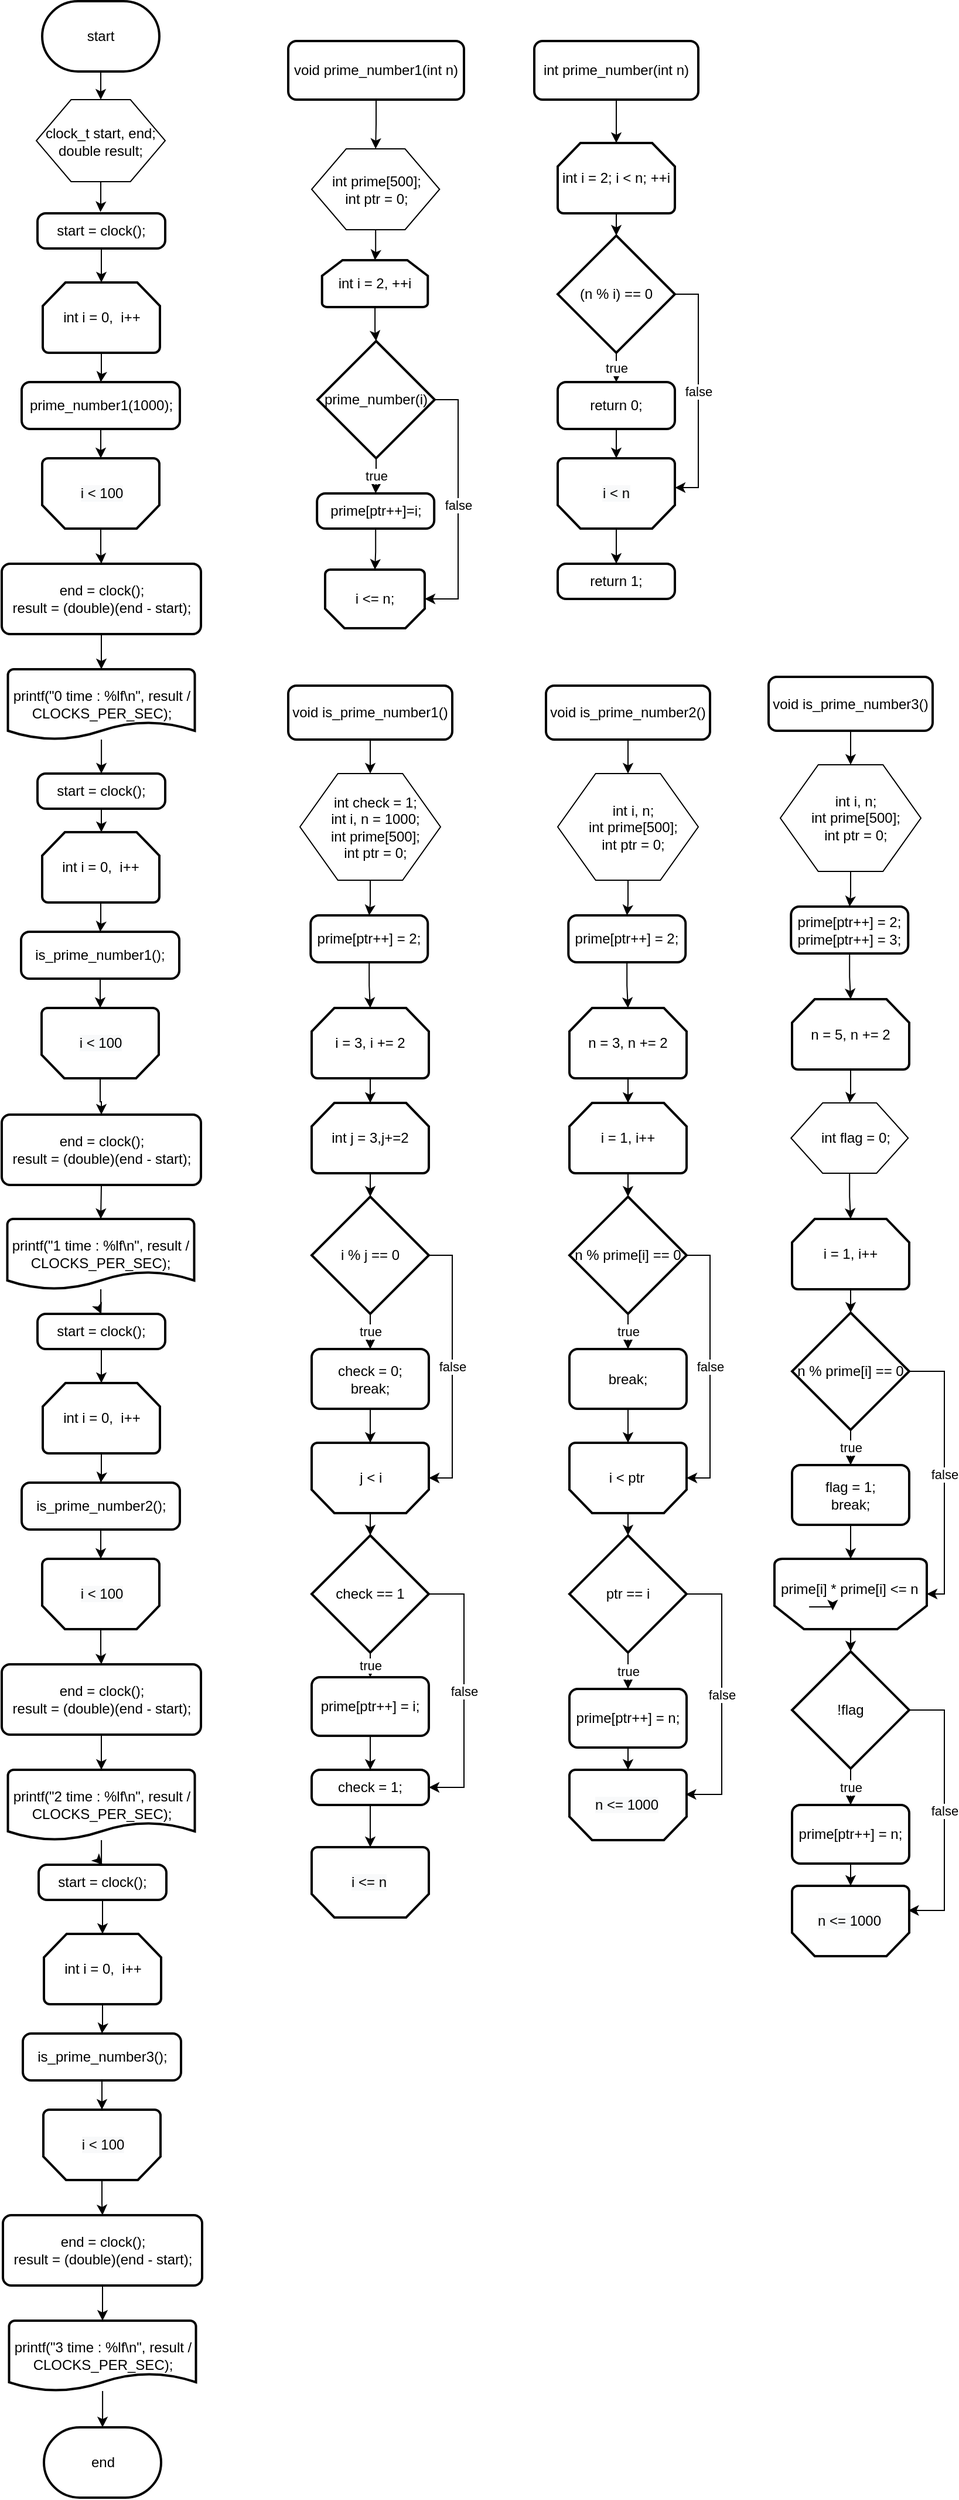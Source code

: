 <mxfile version="18.1.2" type="github">
  <diagram id="rQmpU_IdHo0zu_zOlAoI" name="Page-1">
    <mxGraphModel dx="924" dy="620" grid="1" gridSize="10" guides="1" tooltips="1" connect="1" arrows="1" fold="1" page="1" pageScale="1" pageWidth="827" pageHeight="1169" math="0" shadow="0">
      <root>
        <mxCell id="0" />
        <mxCell id="1" parent="0" />
        <mxCell id="3F-fGwANwvN5eIpHHkek-5" style="edgeStyle=orthogonalEdgeStyle;rounded=0;orthogonalLoop=1;jettySize=auto;html=1;entryX=0.5;entryY=0;entryDx=0;entryDy=0;" edge="1" parent="1" source="3F-fGwANwvN5eIpHHkek-1" target="3F-fGwANwvN5eIpHHkek-2">
          <mxGeometry relative="1" as="geometry" />
        </mxCell>
        <mxCell id="3F-fGwANwvN5eIpHHkek-1" value="start" style="strokeWidth=2;html=1;shape=mxgraph.flowchart.terminator;whiteSpace=wrap;" vertex="1" parent="1">
          <mxGeometry x="40" y="40" width="100" height="60" as="geometry" />
        </mxCell>
        <mxCell id="3F-fGwANwvN5eIpHHkek-7" style="edgeStyle=orthogonalEdgeStyle;rounded=0;orthogonalLoop=1;jettySize=auto;html=1;entryX=0.493;entryY=-0.037;entryDx=0;entryDy=0;entryPerimeter=0;" edge="1" parent="1" source="3F-fGwANwvN5eIpHHkek-2" target="3F-fGwANwvN5eIpHHkek-10">
          <mxGeometry relative="1" as="geometry" />
        </mxCell>
        <mxCell id="3F-fGwANwvN5eIpHHkek-2" value="" style="verticalLabelPosition=bottom;verticalAlign=top;html=1;shape=hexagon;perimeter=hexagonPerimeter2;arcSize=6;size=0.27;" vertex="1" parent="1">
          <mxGeometry x="35" y="124" width="110" height="70" as="geometry" />
        </mxCell>
        <mxCell id="3F-fGwANwvN5eIpHHkek-3" value="clock_t start, end;&#xa;	double result;" style="text;html=1;strokeColor=none;fillColor=none;align=center;verticalAlign=middle;whiteSpace=wrap;rounded=0;" vertex="1" parent="1">
          <mxGeometry x="40" y="145" width="100" height="30" as="geometry" />
        </mxCell>
        <mxCell id="3F-fGwANwvN5eIpHHkek-8" style="edgeStyle=orthogonalEdgeStyle;rounded=0;orthogonalLoop=1;jettySize=auto;html=1;entryX=0.5;entryY=0;entryDx=0;entryDy=0;" edge="1" parent="1" source="3F-fGwANwvN5eIpHHkek-6" target="3F-fGwANwvN5eIpHHkek-9">
          <mxGeometry relative="1" as="geometry">
            <mxPoint x="90" y="310" as="targetPoint" />
          </mxGeometry>
        </mxCell>
        <mxCell id="3F-fGwANwvN5eIpHHkek-6" value="int i = 0,&amp;nbsp; i++" style="strokeWidth=2;html=1;shape=mxgraph.flowchart.loop_limit;whiteSpace=wrap;" vertex="1" parent="1">
          <mxGeometry x="40.5" y="280" width="100" height="60" as="geometry" />
        </mxCell>
        <mxCell id="3F-fGwANwvN5eIpHHkek-13" style="edgeStyle=orthogonalEdgeStyle;rounded=0;orthogonalLoop=1;jettySize=auto;html=1;entryX=0.5;entryY=1;entryDx=0;entryDy=0;entryPerimeter=0;" edge="1" parent="1" source="3F-fGwANwvN5eIpHHkek-9" target="3F-fGwANwvN5eIpHHkek-12">
          <mxGeometry relative="1" as="geometry" />
        </mxCell>
        <mxCell id="3F-fGwANwvN5eIpHHkek-9" value="prime_number1(1000);" style="rounded=1;whiteSpace=wrap;html=1;absoluteArcSize=1;arcSize=14;strokeWidth=2;" vertex="1" parent="1">
          <mxGeometry x="22.5" y="365" width="135" height="40" as="geometry" />
        </mxCell>
        <mxCell id="3F-fGwANwvN5eIpHHkek-11" style="edgeStyle=orthogonalEdgeStyle;rounded=0;orthogonalLoop=1;jettySize=auto;html=1;entryX=0.5;entryY=0;entryDx=0;entryDy=0;entryPerimeter=0;" edge="1" parent="1" source="3F-fGwANwvN5eIpHHkek-10" target="3F-fGwANwvN5eIpHHkek-6">
          <mxGeometry relative="1" as="geometry" />
        </mxCell>
        <mxCell id="3F-fGwANwvN5eIpHHkek-10" value="start = clock();" style="rounded=1;whiteSpace=wrap;html=1;absoluteArcSize=1;arcSize=14;strokeWidth=2;" vertex="1" parent="1">
          <mxGeometry x="36" y="221" width="109" height="30" as="geometry" />
        </mxCell>
        <mxCell id="3F-fGwANwvN5eIpHHkek-16" style="edgeStyle=orthogonalEdgeStyle;rounded=0;orthogonalLoop=1;jettySize=auto;html=1;entryX=0.5;entryY=0;entryDx=0;entryDy=0;" edge="1" parent="1" source="3F-fGwANwvN5eIpHHkek-12" target="3F-fGwANwvN5eIpHHkek-15">
          <mxGeometry relative="1" as="geometry" />
        </mxCell>
        <mxCell id="3F-fGwANwvN5eIpHHkek-12" value="" style="strokeWidth=2;html=1;shape=mxgraph.flowchart.loop_limit;whiteSpace=wrap;rotation=-180;" vertex="1" parent="1">
          <mxGeometry x="40" y="430" width="100" height="60" as="geometry" />
        </mxCell>
        <mxCell id="3F-fGwANwvN5eIpHHkek-14" value="&lt;span style=&quot;color: rgb(0, 0, 0); font-family: Helvetica; font-size: 12px; font-style: normal; font-variant-ligatures: normal; font-variant-caps: normal; font-weight: 400; letter-spacing: normal; orphans: 2; text-align: center; text-indent: 0px; text-transform: none; widows: 2; word-spacing: 0px; -webkit-text-stroke-width: 0px; background-color: rgb(248, 249, 250); text-decoration-thickness: initial; text-decoration-style: initial; text-decoration-color: initial; float: none; display: inline !important;&quot;&gt;i &amp;lt; 100&lt;/span&gt;" style="text;html=1;strokeColor=none;fillColor=none;align=center;verticalAlign=middle;whiteSpace=wrap;rounded=0;" vertex="1" parent="1">
          <mxGeometry x="60.5" y="445" width="60" height="30" as="geometry" />
        </mxCell>
        <mxCell id="3F-fGwANwvN5eIpHHkek-18" style="edgeStyle=orthogonalEdgeStyle;rounded=0;orthogonalLoop=1;jettySize=auto;html=1;entryX=0.5;entryY=0;entryDx=0;entryDy=0;entryPerimeter=0;" edge="1" parent="1" source="3F-fGwANwvN5eIpHHkek-15" target="3F-fGwANwvN5eIpHHkek-17">
          <mxGeometry relative="1" as="geometry" />
        </mxCell>
        <mxCell id="3F-fGwANwvN5eIpHHkek-15" value="end = clock();&#xa;	result = (double)(end - start);" style="rounded=1;whiteSpace=wrap;html=1;absoluteArcSize=1;arcSize=14;strokeWidth=2;" vertex="1" parent="1">
          <mxGeometry x="5.5" y="520" width="170" height="60" as="geometry" />
        </mxCell>
        <mxCell id="3F-fGwANwvN5eIpHHkek-40" style="edgeStyle=orthogonalEdgeStyle;rounded=0;orthogonalLoop=1;jettySize=auto;html=1;" edge="1" parent="1" source="3F-fGwANwvN5eIpHHkek-17" target="3F-fGwANwvN5eIpHHkek-33">
          <mxGeometry relative="1" as="geometry" />
        </mxCell>
        <mxCell id="3F-fGwANwvN5eIpHHkek-17" value="printf(&quot;0 time : %lf\n&quot;, result / CLOCKS_PER_SEC);" style="strokeWidth=2;html=1;shape=mxgraph.flowchart.document2;whiteSpace=wrap;size=0.25;" vertex="1" parent="1">
          <mxGeometry x="10.75" y="610" width="159.5" height="60" as="geometry" />
        </mxCell>
        <mxCell id="3F-fGwANwvN5eIpHHkek-28" style="edgeStyle=orthogonalEdgeStyle;rounded=0;orthogonalLoop=1;jettySize=auto;html=1;entryX=0.5;entryY=0;entryDx=0;entryDy=0;" edge="1" parent="1" source="3F-fGwANwvN5eIpHHkek-29" target="3F-fGwANwvN5eIpHHkek-31">
          <mxGeometry relative="1" as="geometry">
            <mxPoint x="89.5" y="779" as="targetPoint" />
          </mxGeometry>
        </mxCell>
        <mxCell id="3F-fGwANwvN5eIpHHkek-29" value="int i = 0,&amp;nbsp; i++" style="strokeWidth=2;html=1;shape=mxgraph.flowchart.loop_limit;whiteSpace=wrap;" vertex="1" parent="1">
          <mxGeometry x="40" y="749" width="100" height="60" as="geometry" />
        </mxCell>
        <mxCell id="3F-fGwANwvN5eIpHHkek-30" style="edgeStyle=orthogonalEdgeStyle;rounded=0;orthogonalLoop=1;jettySize=auto;html=1;entryX=0.5;entryY=1;entryDx=0;entryDy=0;entryPerimeter=0;" edge="1" parent="1" source="3F-fGwANwvN5eIpHHkek-31" target="3F-fGwANwvN5eIpHHkek-35">
          <mxGeometry relative="1" as="geometry" />
        </mxCell>
        <mxCell id="3F-fGwANwvN5eIpHHkek-31" value="is_prime_number1();" style="rounded=1;whiteSpace=wrap;html=1;absoluteArcSize=1;arcSize=14;strokeWidth=2;" vertex="1" parent="1">
          <mxGeometry x="22" y="834" width="135" height="40" as="geometry" />
        </mxCell>
        <mxCell id="3F-fGwANwvN5eIpHHkek-32" style="edgeStyle=orthogonalEdgeStyle;rounded=0;orthogonalLoop=1;jettySize=auto;html=1;entryX=0.5;entryY=0;entryDx=0;entryDy=0;entryPerimeter=0;" edge="1" parent="1" source="3F-fGwANwvN5eIpHHkek-33" target="3F-fGwANwvN5eIpHHkek-29">
          <mxGeometry relative="1" as="geometry" />
        </mxCell>
        <mxCell id="3F-fGwANwvN5eIpHHkek-33" value="start = clock();" style="rounded=1;whiteSpace=wrap;html=1;absoluteArcSize=1;arcSize=14;strokeWidth=2;" vertex="1" parent="1">
          <mxGeometry x="36" y="699" width="109" height="30" as="geometry" />
        </mxCell>
        <mxCell id="3F-fGwANwvN5eIpHHkek-34" style="edgeStyle=orthogonalEdgeStyle;rounded=0;orthogonalLoop=1;jettySize=auto;html=1;entryX=0.5;entryY=0;entryDx=0;entryDy=0;" edge="1" parent="1" source="3F-fGwANwvN5eIpHHkek-35" target="3F-fGwANwvN5eIpHHkek-39">
          <mxGeometry relative="1" as="geometry">
            <mxPoint x="90" y="989" as="targetPoint" />
          </mxGeometry>
        </mxCell>
        <mxCell id="3F-fGwANwvN5eIpHHkek-35" value="" style="strokeWidth=2;html=1;shape=mxgraph.flowchart.loop_limit;whiteSpace=wrap;rotation=-180;" vertex="1" parent="1">
          <mxGeometry x="39.5" y="899" width="100" height="60" as="geometry" />
        </mxCell>
        <mxCell id="3F-fGwANwvN5eIpHHkek-36" value="&lt;span style=&quot;color: rgb(0, 0, 0); font-family: Helvetica; font-size: 12px; font-style: normal; font-variant-ligatures: normal; font-variant-caps: normal; font-weight: 400; letter-spacing: normal; orphans: 2; text-align: center; text-indent: 0px; text-transform: none; widows: 2; word-spacing: 0px; -webkit-text-stroke-width: 0px; background-color: rgb(248, 249, 250); text-decoration-thickness: initial; text-decoration-style: initial; text-decoration-color: initial; float: none; display: inline !important;&quot;&gt;i &amp;lt; 100&lt;/span&gt;" style="text;html=1;strokeColor=none;fillColor=none;align=center;verticalAlign=middle;whiteSpace=wrap;rounded=0;" vertex="1" parent="1">
          <mxGeometry x="60" y="914" width="60" height="30" as="geometry" />
        </mxCell>
        <mxCell id="3F-fGwANwvN5eIpHHkek-37" style="edgeStyle=orthogonalEdgeStyle;rounded=0;orthogonalLoop=1;jettySize=auto;html=1;entryX=0.5;entryY=0;entryDx=0;entryDy=0;entryPerimeter=0;exitX=0.5;exitY=1;exitDx=0;exitDy=0;" edge="1" parent="1" target="3F-fGwANwvN5eIpHHkek-38" source="3F-fGwANwvN5eIpHHkek-39">
          <mxGeometry relative="1" as="geometry">
            <mxPoint x="89.976" y="1049" as="sourcePoint" />
          </mxGeometry>
        </mxCell>
        <mxCell id="3F-fGwANwvN5eIpHHkek-65" style="edgeStyle=orthogonalEdgeStyle;rounded=0;orthogonalLoop=1;jettySize=auto;html=1;entryX=0.5;entryY=0;entryDx=0;entryDy=0;" edge="1" parent="1" source="3F-fGwANwvN5eIpHHkek-38" target="3F-fGwANwvN5eIpHHkek-46">
          <mxGeometry relative="1" as="geometry" />
        </mxCell>
        <mxCell id="3F-fGwANwvN5eIpHHkek-38" value="printf(&quot;1 time : %lf\n&quot;, result / CLOCKS_PER_SEC);" style="strokeWidth=2;html=1;shape=mxgraph.flowchart.document2;whiteSpace=wrap;size=0.25;" vertex="1" parent="1">
          <mxGeometry x="10.25" y="1079" width="159.5" height="60" as="geometry" />
        </mxCell>
        <mxCell id="3F-fGwANwvN5eIpHHkek-39" value="end = clock();&#xa;	result = (double)(end - start);" style="rounded=1;whiteSpace=wrap;html=1;absoluteArcSize=1;arcSize=14;strokeWidth=2;" vertex="1" parent="1">
          <mxGeometry x="5.5" y="990" width="170" height="60" as="geometry" />
        </mxCell>
        <mxCell id="3F-fGwANwvN5eIpHHkek-41" style="edgeStyle=orthogonalEdgeStyle;rounded=0;orthogonalLoop=1;jettySize=auto;html=1;entryX=0.5;entryY=0;entryDx=0;entryDy=0;" edge="1" parent="1" source="3F-fGwANwvN5eIpHHkek-42" target="3F-fGwANwvN5eIpHHkek-44">
          <mxGeometry relative="1" as="geometry">
            <mxPoint x="90" y="1249" as="targetPoint" />
          </mxGeometry>
        </mxCell>
        <mxCell id="3F-fGwANwvN5eIpHHkek-42" value="int i = 0,&amp;nbsp; i++" style="strokeWidth=2;html=1;shape=mxgraph.flowchart.loop_limit;whiteSpace=wrap;" vertex="1" parent="1">
          <mxGeometry x="40.5" y="1219" width="100" height="60" as="geometry" />
        </mxCell>
        <mxCell id="3F-fGwANwvN5eIpHHkek-43" style="edgeStyle=orthogonalEdgeStyle;rounded=0;orthogonalLoop=1;jettySize=auto;html=1;entryX=0.5;entryY=1;entryDx=0;entryDy=0;entryPerimeter=0;" edge="1" parent="1" source="3F-fGwANwvN5eIpHHkek-44" target="3F-fGwANwvN5eIpHHkek-48">
          <mxGeometry relative="1" as="geometry" />
        </mxCell>
        <mxCell id="3F-fGwANwvN5eIpHHkek-44" value="is_prime_number2();" style="rounded=1;whiteSpace=wrap;html=1;absoluteArcSize=1;arcSize=14;strokeWidth=2;" vertex="1" parent="1">
          <mxGeometry x="22.5" y="1304" width="135" height="40" as="geometry" />
        </mxCell>
        <mxCell id="3F-fGwANwvN5eIpHHkek-45" style="edgeStyle=orthogonalEdgeStyle;rounded=0;orthogonalLoop=1;jettySize=auto;html=1;entryX=0.5;entryY=0;entryDx=0;entryDy=0;entryPerimeter=0;" edge="1" parent="1" source="3F-fGwANwvN5eIpHHkek-46" target="3F-fGwANwvN5eIpHHkek-42">
          <mxGeometry relative="1" as="geometry" />
        </mxCell>
        <mxCell id="3F-fGwANwvN5eIpHHkek-46" value="start = clock();" style="rounded=1;whiteSpace=wrap;html=1;absoluteArcSize=1;arcSize=14;strokeWidth=2;" vertex="1" parent="1">
          <mxGeometry x="36" y="1160" width="109" height="30" as="geometry" />
        </mxCell>
        <mxCell id="3F-fGwANwvN5eIpHHkek-47" style="edgeStyle=orthogonalEdgeStyle;rounded=0;orthogonalLoop=1;jettySize=auto;html=1;entryX=0.5;entryY=0;entryDx=0;entryDy=0;" edge="1" parent="1" source="3F-fGwANwvN5eIpHHkek-48" target="3F-fGwANwvN5eIpHHkek-51">
          <mxGeometry relative="1" as="geometry" />
        </mxCell>
        <mxCell id="3F-fGwANwvN5eIpHHkek-48" value="" style="strokeWidth=2;html=1;shape=mxgraph.flowchart.loop_limit;whiteSpace=wrap;rotation=-180;" vertex="1" parent="1">
          <mxGeometry x="40" y="1369" width="100" height="60" as="geometry" />
        </mxCell>
        <mxCell id="3F-fGwANwvN5eIpHHkek-49" value="&lt;span style=&quot;color: rgb(0, 0, 0); font-family: Helvetica; font-size: 12px; font-style: normal; font-variant-ligatures: normal; font-variant-caps: normal; font-weight: 400; letter-spacing: normal; orphans: 2; text-align: center; text-indent: 0px; text-transform: none; widows: 2; word-spacing: 0px; -webkit-text-stroke-width: 0px; background-color: rgb(248, 249, 250); text-decoration-thickness: initial; text-decoration-style: initial; text-decoration-color: initial; float: none; display: inline !important;&quot;&gt;i &amp;lt; 100&lt;/span&gt;" style="text;html=1;strokeColor=none;fillColor=none;align=center;verticalAlign=middle;whiteSpace=wrap;rounded=0;" vertex="1" parent="1">
          <mxGeometry x="60.5" y="1384" width="60" height="30" as="geometry" />
        </mxCell>
        <mxCell id="3F-fGwANwvN5eIpHHkek-50" style="edgeStyle=orthogonalEdgeStyle;rounded=0;orthogonalLoop=1;jettySize=auto;html=1;entryX=0.5;entryY=0;entryDx=0;entryDy=0;entryPerimeter=0;" edge="1" parent="1" source="3F-fGwANwvN5eIpHHkek-51" target="3F-fGwANwvN5eIpHHkek-52">
          <mxGeometry relative="1" as="geometry" />
        </mxCell>
        <mxCell id="3F-fGwANwvN5eIpHHkek-51" value="end = clock();&#xa;	result = (double)(end - start);" style="rounded=1;whiteSpace=wrap;html=1;absoluteArcSize=1;arcSize=14;strokeWidth=2;" vertex="1" parent="1">
          <mxGeometry x="5.5" y="1459" width="170" height="60" as="geometry" />
        </mxCell>
        <mxCell id="3F-fGwANwvN5eIpHHkek-66" style="edgeStyle=orthogonalEdgeStyle;rounded=0;orthogonalLoop=1;jettySize=auto;html=1;entryX=0.5;entryY=0;entryDx=0;entryDy=0;" edge="1" parent="1" source="3F-fGwANwvN5eIpHHkek-52" target="3F-fGwANwvN5eIpHHkek-58">
          <mxGeometry relative="1" as="geometry" />
        </mxCell>
        <mxCell id="3F-fGwANwvN5eIpHHkek-52" value="printf(&quot;2 time : %lf\n&quot;, result / CLOCKS_PER_SEC);" style="strokeWidth=2;html=1;shape=mxgraph.flowchart.document2;whiteSpace=wrap;size=0.25;" vertex="1" parent="1">
          <mxGeometry x="10.75" y="1549" width="159.5" height="60" as="geometry" />
        </mxCell>
        <mxCell id="3F-fGwANwvN5eIpHHkek-53" style="edgeStyle=orthogonalEdgeStyle;rounded=0;orthogonalLoop=1;jettySize=auto;html=1;entryX=0.5;entryY=0;entryDx=0;entryDy=0;" edge="1" parent="1" source="3F-fGwANwvN5eIpHHkek-54" target="3F-fGwANwvN5eIpHHkek-56">
          <mxGeometry relative="1" as="geometry">
            <mxPoint x="91" y="1719" as="targetPoint" />
          </mxGeometry>
        </mxCell>
        <mxCell id="3F-fGwANwvN5eIpHHkek-54" value="int i = 0,&amp;nbsp; i++" style="strokeWidth=2;html=1;shape=mxgraph.flowchart.loop_limit;whiteSpace=wrap;" vertex="1" parent="1">
          <mxGeometry x="41.5" y="1689" width="100" height="60" as="geometry" />
        </mxCell>
        <mxCell id="3F-fGwANwvN5eIpHHkek-55" style="edgeStyle=orthogonalEdgeStyle;rounded=0;orthogonalLoop=1;jettySize=auto;html=1;entryX=0.5;entryY=1;entryDx=0;entryDy=0;entryPerimeter=0;" edge="1" parent="1" source="3F-fGwANwvN5eIpHHkek-56" target="3F-fGwANwvN5eIpHHkek-60">
          <mxGeometry relative="1" as="geometry" />
        </mxCell>
        <mxCell id="3F-fGwANwvN5eIpHHkek-56" value="is_prime_number3();" style="rounded=1;whiteSpace=wrap;html=1;absoluteArcSize=1;arcSize=14;strokeWidth=2;" vertex="1" parent="1">
          <mxGeometry x="23.5" y="1774" width="135" height="40" as="geometry" />
        </mxCell>
        <mxCell id="3F-fGwANwvN5eIpHHkek-57" style="edgeStyle=orthogonalEdgeStyle;rounded=0;orthogonalLoop=1;jettySize=auto;html=1;entryX=0.5;entryY=0;entryDx=0;entryDy=0;entryPerimeter=0;" edge="1" parent="1" source="3F-fGwANwvN5eIpHHkek-58" target="3F-fGwANwvN5eIpHHkek-54">
          <mxGeometry relative="1" as="geometry" />
        </mxCell>
        <mxCell id="3F-fGwANwvN5eIpHHkek-58" value="start = clock();" style="rounded=1;whiteSpace=wrap;html=1;absoluteArcSize=1;arcSize=14;strokeWidth=2;" vertex="1" parent="1">
          <mxGeometry x="37" y="1630" width="109" height="30" as="geometry" />
        </mxCell>
        <mxCell id="3F-fGwANwvN5eIpHHkek-59" style="edgeStyle=orthogonalEdgeStyle;rounded=0;orthogonalLoop=1;jettySize=auto;html=1;entryX=0.5;entryY=0;entryDx=0;entryDy=0;" edge="1" parent="1" source="3F-fGwANwvN5eIpHHkek-60" target="3F-fGwANwvN5eIpHHkek-63">
          <mxGeometry relative="1" as="geometry" />
        </mxCell>
        <mxCell id="3F-fGwANwvN5eIpHHkek-60" value="" style="strokeWidth=2;html=1;shape=mxgraph.flowchart.loop_limit;whiteSpace=wrap;rotation=-180;" vertex="1" parent="1">
          <mxGeometry x="41" y="1839" width="100" height="60" as="geometry" />
        </mxCell>
        <mxCell id="3F-fGwANwvN5eIpHHkek-61" value="&lt;span style=&quot;color: rgb(0, 0, 0); font-family: Helvetica; font-size: 12px; font-style: normal; font-variant-ligatures: normal; font-variant-caps: normal; font-weight: 400; letter-spacing: normal; orphans: 2; text-align: center; text-indent: 0px; text-transform: none; widows: 2; word-spacing: 0px; -webkit-text-stroke-width: 0px; background-color: rgb(248, 249, 250); text-decoration-thickness: initial; text-decoration-style: initial; text-decoration-color: initial; float: none; display: inline !important;&quot;&gt;i &amp;lt; 100&lt;/span&gt;" style="text;html=1;strokeColor=none;fillColor=none;align=center;verticalAlign=middle;whiteSpace=wrap;rounded=0;" vertex="1" parent="1">
          <mxGeometry x="61.5" y="1854" width="60" height="30" as="geometry" />
        </mxCell>
        <mxCell id="3F-fGwANwvN5eIpHHkek-62" style="edgeStyle=orthogonalEdgeStyle;rounded=0;orthogonalLoop=1;jettySize=auto;html=1;entryX=0.5;entryY=0;entryDx=0;entryDy=0;entryPerimeter=0;" edge="1" parent="1" source="3F-fGwANwvN5eIpHHkek-63" target="3F-fGwANwvN5eIpHHkek-64">
          <mxGeometry relative="1" as="geometry" />
        </mxCell>
        <mxCell id="3F-fGwANwvN5eIpHHkek-63" value="end = clock();&#xa;	result = (double)(end - start);" style="rounded=1;whiteSpace=wrap;html=1;absoluteArcSize=1;arcSize=14;strokeWidth=2;" vertex="1" parent="1">
          <mxGeometry x="6.5" y="1929" width="170" height="60" as="geometry" />
        </mxCell>
        <mxCell id="3F-fGwANwvN5eIpHHkek-67" style="edgeStyle=orthogonalEdgeStyle;rounded=0;orthogonalLoop=1;jettySize=auto;html=1;" edge="1" parent="1" source="3F-fGwANwvN5eIpHHkek-64" target="3F-fGwANwvN5eIpHHkek-68">
          <mxGeometry relative="1" as="geometry">
            <mxPoint x="91.5" y="2120" as="targetPoint" />
          </mxGeometry>
        </mxCell>
        <mxCell id="3F-fGwANwvN5eIpHHkek-64" value="printf(&quot;3 time : %lf\n&quot;, result / CLOCKS_PER_SEC);" style="strokeWidth=2;html=1;shape=mxgraph.flowchart.document2;whiteSpace=wrap;size=0.25;" vertex="1" parent="1">
          <mxGeometry x="11.75" y="2019" width="159.5" height="60" as="geometry" />
        </mxCell>
        <mxCell id="3F-fGwANwvN5eIpHHkek-68" value="end" style="strokeWidth=2;html=1;shape=mxgraph.flowchart.terminator;whiteSpace=wrap;" vertex="1" parent="1">
          <mxGeometry x="41.5" y="2110" width="100" height="60" as="geometry" />
        </mxCell>
        <mxCell id="3F-fGwANwvN5eIpHHkek-70" style="edgeStyle=orthogonalEdgeStyle;rounded=0;orthogonalLoop=1;jettySize=auto;html=1;entryX=0.5;entryY=0;entryDx=0;entryDy=0;" edge="1" parent="1" source="3F-fGwANwvN5eIpHHkek-69" target="3F-fGwANwvN5eIpHHkek-73">
          <mxGeometry relative="1" as="geometry">
            <mxPoint x="325" y="190" as="targetPoint" />
          </mxGeometry>
        </mxCell>
        <mxCell id="3F-fGwANwvN5eIpHHkek-69" value="void prime_number1(int n)" style="rounded=1;whiteSpace=wrap;html=1;absoluteArcSize=1;arcSize=14;strokeWidth=2;" vertex="1" parent="1">
          <mxGeometry x="250" y="74" width="150" height="50" as="geometry" />
        </mxCell>
        <mxCell id="3F-fGwANwvN5eIpHHkek-72" style="edgeStyle=orthogonalEdgeStyle;rounded=0;orthogonalLoop=1;jettySize=auto;html=1;entryX=0.5;entryY=0;entryDx=0;entryDy=0;entryPerimeter=0;" edge="1" parent="1" source="3F-fGwANwvN5eIpHHkek-71" target="3F-fGwANwvN5eIpHHkek-86">
          <mxGeometry relative="1" as="geometry">
            <mxPoint x="530.0" y="180" as="targetPoint" />
          </mxGeometry>
        </mxCell>
        <mxCell id="3F-fGwANwvN5eIpHHkek-71" value="int prime_number(int n)" style="rounded=1;whiteSpace=wrap;html=1;absoluteArcSize=1;arcSize=14;strokeWidth=2;" vertex="1" parent="1">
          <mxGeometry x="460" y="74" width="140" height="50" as="geometry" />
        </mxCell>
        <mxCell id="3F-fGwANwvN5eIpHHkek-76" style="edgeStyle=orthogonalEdgeStyle;rounded=0;orthogonalLoop=1;jettySize=auto;html=1;entryX=0.5;entryY=0;entryDx=0;entryDy=0;entryPerimeter=0;" edge="1" parent="1" source="3F-fGwANwvN5eIpHHkek-73" target="3F-fGwANwvN5eIpHHkek-75">
          <mxGeometry relative="1" as="geometry" />
        </mxCell>
        <mxCell id="3F-fGwANwvN5eIpHHkek-73" value="" style="verticalLabelPosition=bottom;verticalAlign=top;html=1;shape=hexagon;perimeter=hexagonPerimeter2;arcSize=6;size=0.27;" vertex="1" parent="1">
          <mxGeometry x="270" y="166" width="109.18" height="69" as="geometry" />
        </mxCell>
        <mxCell id="3F-fGwANwvN5eIpHHkek-74" value="int prime[500];&#xa;	int ptr = 0;" style="text;html=1;strokeColor=none;fillColor=none;align=center;verticalAlign=middle;whiteSpace=wrap;rounded=0;" vertex="1" parent="1">
          <mxGeometry x="282.5" y="185.5" width="85" height="30" as="geometry" />
        </mxCell>
        <mxCell id="3F-fGwANwvN5eIpHHkek-79" style="edgeStyle=orthogonalEdgeStyle;rounded=0;orthogonalLoop=1;jettySize=auto;html=1;" edge="1" parent="1" source="3F-fGwANwvN5eIpHHkek-75" target="3F-fGwANwvN5eIpHHkek-77">
          <mxGeometry relative="1" as="geometry" />
        </mxCell>
        <mxCell id="3F-fGwANwvN5eIpHHkek-75" value="int i = 2, ++i" style="strokeWidth=2;html=1;shape=mxgraph.flowchart.loop_limit;whiteSpace=wrap;" vertex="1" parent="1">
          <mxGeometry x="278.86" y="261" width="90.27" height="40" as="geometry" />
        </mxCell>
        <mxCell id="3F-fGwANwvN5eIpHHkek-78" value="true" style="edgeStyle=orthogonalEdgeStyle;rounded=0;orthogonalLoop=1;jettySize=auto;html=1;entryX=0.5;entryY=0;entryDx=0;entryDy=0;" edge="1" parent="1" source="3F-fGwANwvN5eIpHHkek-77" target="3F-fGwANwvN5eIpHHkek-80">
          <mxGeometry relative="1" as="geometry">
            <mxPoint x="324.59" y="460" as="targetPoint" />
          </mxGeometry>
        </mxCell>
        <mxCell id="3F-fGwANwvN5eIpHHkek-81" value="false" style="edgeStyle=orthogonalEdgeStyle;rounded=0;orthogonalLoop=1;jettySize=auto;html=1;exitX=1;exitY=0.5;exitDx=0;exitDy=0;exitPerimeter=0;entryX=0;entryY=0.5;entryDx=0;entryDy=0;entryPerimeter=0;" edge="1" parent="1" source="3F-fGwANwvN5eIpHHkek-77" target="3F-fGwANwvN5eIpHHkek-83">
          <mxGeometry relative="1" as="geometry">
            <mxPoint x="420" y="380.238" as="targetPoint" />
          </mxGeometry>
        </mxCell>
        <mxCell id="3F-fGwANwvN5eIpHHkek-77" value="prime_number(i)" style="strokeWidth=2;html=1;shape=mxgraph.flowchart.decision;whiteSpace=wrap;" vertex="1" parent="1">
          <mxGeometry x="275.0" y="330" width="100" height="100" as="geometry" />
        </mxCell>
        <mxCell id="3F-fGwANwvN5eIpHHkek-84" style="edgeStyle=orthogonalEdgeStyle;rounded=0;orthogonalLoop=1;jettySize=auto;html=1;entryX=0.5;entryY=1;entryDx=0;entryDy=0;entryPerimeter=0;" edge="1" parent="1" source="3F-fGwANwvN5eIpHHkek-80" target="3F-fGwANwvN5eIpHHkek-83">
          <mxGeometry relative="1" as="geometry" />
        </mxCell>
        <mxCell id="3F-fGwANwvN5eIpHHkek-80" value="prime[ptr++]=i;" style="rounded=1;whiteSpace=wrap;html=1;absoluteArcSize=1;arcSize=14;strokeWidth=2;" vertex="1" parent="1">
          <mxGeometry x="274.59" y="460" width="100" height="30" as="geometry" />
        </mxCell>
        <mxCell id="3F-fGwANwvN5eIpHHkek-83" value="" style="strokeWidth=2;html=1;shape=mxgraph.flowchart.loop_limit;whiteSpace=wrap;rotation=-180;" vertex="1" parent="1">
          <mxGeometry x="281.49" y="525" width="85" height="50" as="geometry" />
        </mxCell>
        <mxCell id="3F-fGwANwvN5eIpHHkek-85" value="i &lt;= n;" style="text;html=1;strokeColor=none;fillColor=none;align=center;verticalAlign=middle;whiteSpace=wrap;rounded=0;" vertex="1" parent="1">
          <mxGeometry x="294" y="535" width="60" height="30" as="geometry" />
        </mxCell>
        <mxCell id="3F-fGwANwvN5eIpHHkek-89" style="edgeStyle=orthogonalEdgeStyle;rounded=0;orthogonalLoop=1;jettySize=auto;html=1;" edge="1" parent="1" source="3F-fGwANwvN5eIpHHkek-86" target="3F-fGwANwvN5eIpHHkek-90">
          <mxGeometry relative="1" as="geometry">
            <mxPoint x="530" y="260" as="targetPoint" />
          </mxGeometry>
        </mxCell>
        <mxCell id="3F-fGwANwvN5eIpHHkek-86" value="int i = 2; i &lt; n; ++i" style="strokeWidth=2;html=1;shape=mxgraph.flowchart.loop_limit;whiteSpace=wrap;" vertex="1" parent="1">
          <mxGeometry x="480" y="161" width="100" height="60" as="geometry" />
        </mxCell>
        <mxCell id="3F-fGwANwvN5eIpHHkek-98" style="edgeStyle=orthogonalEdgeStyle;rounded=0;orthogonalLoop=1;jettySize=auto;html=1;" edge="1" parent="1" source="3F-fGwANwvN5eIpHHkek-87" target="3F-fGwANwvN5eIpHHkek-99">
          <mxGeometry relative="1" as="geometry">
            <mxPoint x="530" y="520" as="targetPoint" />
          </mxGeometry>
        </mxCell>
        <mxCell id="3F-fGwANwvN5eIpHHkek-87" value="" style="strokeWidth=2;html=1;shape=mxgraph.flowchart.loop_limit;whiteSpace=wrap;rotation=-180;" vertex="1" parent="1">
          <mxGeometry x="480" y="430" width="100" height="60" as="geometry" />
        </mxCell>
        <mxCell id="3F-fGwANwvN5eIpHHkek-88" value="&lt;span style=&quot;color: rgb(0, 0, 0); font-family: Helvetica; font-size: 12px; font-style: normal; font-variant-ligatures: normal; font-variant-caps: normal; font-weight: 400; letter-spacing: normal; orphans: 2; text-align: center; text-indent: 0px; text-transform: none; widows: 2; word-spacing: 0px; -webkit-text-stroke-width: 0px; background-color: rgb(248, 249, 250); text-decoration-thickness: initial; text-decoration-style: initial; text-decoration-color: initial; float: none; display: inline !important;&quot;&gt;i &amp;lt; n&lt;/span&gt;" style="text;html=1;strokeColor=none;fillColor=none;align=center;verticalAlign=middle;whiteSpace=wrap;rounded=0;" vertex="1" parent="1">
          <mxGeometry x="500" y="445" width="60" height="30" as="geometry" />
        </mxCell>
        <mxCell id="3F-fGwANwvN5eIpHHkek-91" value="true" style="edgeStyle=orthogonalEdgeStyle;rounded=0;orthogonalLoop=1;jettySize=auto;html=1;entryX=0.5;entryY=0;entryDx=0;entryDy=0;" edge="1" parent="1" source="3F-fGwANwvN5eIpHHkek-90" target="3F-fGwANwvN5eIpHHkek-95">
          <mxGeometry relative="1" as="geometry" />
        </mxCell>
        <mxCell id="3F-fGwANwvN5eIpHHkek-92" value="false" style="edgeStyle=orthogonalEdgeStyle;rounded=0;orthogonalLoop=1;jettySize=auto;html=1;exitX=1;exitY=0.5;exitDx=0;exitDy=0;exitPerimeter=0;entryX=0;entryY=0.583;entryDx=0;entryDy=0;entryPerimeter=0;" edge="1" parent="1" source="3F-fGwANwvN5eIpHHkek-90" target="3F-fGwANwvN5eIpHHkek-87">
          <mxGeometry relative="1" as="geometry" />
        </mxCell>
        <mxCell id="3F-fGwANwvN5eIpHHkek-90" value="(n % i) == 0" style="strokeWidth=2;html=1;shape=mxgraph.flowchart.decision;whiteSpace=wrap;" vertex="1" parent="1">
          <mxGeometry x="480" y="240" width="100" height="100" as="geometry" />
        </mxCell>
        <mxCell id="3F-fGwANwvN5eIpHHkek-97" style="edgeStyle=orthogonalEdgeStyle;rounded=0;orthogonalLoop=1;jettySize=auto;html=1;entryX=0.5;entryY=1;entryDx=0;entryDy=0;entryPerimeter=0;" edge="1" parent="1" source="3F-fGwANwvN5eIpHHkek-95" target="3F-fGwANwvN5eIpHHkek-87">
          <mxGeometry relative="1" as="geometry" />
        </mxCell>
        <mxCell id="3F-fGwANwvN5eIpHHkek-95" value="return 0;" style="rounded=1;whiteSpace=wrap;html=1;absoluteArcSize=1;arcSize=14;strokeWidth=2;" vertex="1" parent="1">
          <mxGeometry x="480" y="365" width="100" height="40" as="geometry" />
        </mxCell>
        <mxCell id="3F-fGwANwvN5eIpHHkek-99" value="return 1;" style="rounded=1;whiteSpace=wrap;html=1;absoluteArcSize=1;arcSize=14;strokeWidth=2;" vertex="1" parent="1">
          <mxGeometry x="480" y="520" width="100" height="30" as="geometry" />
        </mxCell>
        <mxCell id="3F-fGwANwvN5eIpHHkek-101" style="edgeStyle=orthogonalEdgeStyle;rounded=0;orthogonalLoop=1;jettySize=auto;html=1;" edge="1" parent="1" source="3F-fGwANwvN5eIpHHkek-100" target="3F-fGwANwvN5eIpHHkek-102">
          <mxGeometry relative="1" as="geometry">
            <mxPoint x="320" y="730.0" as="targetPoint" />
          </mxGeometry>
        </mxCell>
        <mxCell id="3F-fGwANwvN5eIpHHkek-100" value="void is_prime_number1()" style="rounded=1;whiteSpace=wrap;html=1;absoluteArcSize=1;arcSize=14;strokeWidth=2;" vertex="1" parent="1">
          <mxGeometry x="250" y="624" width="140" height="46" as="geometry" />
        </mxCell>
        <mxCell id="3F-fGwANwvN5eIpHHkek-104" style="edgeStyle=orthogonalEdgeStyle;rounded=0;orthogonalLoop=1;jettySize=auto;html=1;exitX=0.5;exitY=1;exitDx=0;exitDy=0;" edge="1" parent="1" source="3F-fGwANwvN5eIpHHkek-102" target="3F-fGwANwvN5eIpHHkek-105">
          <mxGeometry relative="1" as="geometry">
            <mxPoint x="320" y="820.0" as="targetPoint" />
          </mxGeometry>
        </mxCell>
        <mxCell id="3F-fGwANwvN5eIpHHkek-102" value="" style="verticalLabelPosition=bottom;verticalAlign=top;html=1;shape=hexagon;perimeter=hexagonPerimeter2;arcSize=6;size=0.27;" vertex="1" parent="1">
          <mxGeometry x="260" y="699" width="120" height="91" as="geometry" />
        </mxCell>
        <mxCell id="3F-fGwANwvN5eIpHHkek-103" value="int check = 1;&#xa;	int i, n = 1000;&#xa;	int prime[500];&#xa;	int ptr = 0;" style="text;html=1;strokeColor=none;fillColor=none;align=center;verticalAlign=middle;whiteSpace=wrap;rounded=0;" vertex="1" parent="1">
          <mxGeometry x="267.3" y="716.5" width="115.41" height="56" as="geometry" />
        </mxCell>
        <mxCell id="3F-fGwANwvN5eIpHHkek-107" style="edgeStyle=orthogonalEdgeStyle;rounded=0;orthogonalLoop=1;jettySize=auto;html=1;" edge="1" parent="1" source="3F-fGwANwvN5eIpHHkek-105" target="3F-fGwANwvN5eIpHHkek-106">
          <mxGeometry relative="1" as="geometry" />
        </mxCell>
        <mxCell id="3F-fGwANwvN5eIpHHkek-105" value="prime[ptr++] = 2;" style="rounded=1;whiteSpace=wrap;html=1;absoluteArcSize=1;arcSize=14;strokeWidth=2;" vertex="1" parent="1">
          <mxGeometry x="269.13" y="820" width="100" height="40" as="geometry" />
        </mxCell>
        <mxCell id="3F-fGwANwvN5eIpHHkek-113" style="edgeStyle=orthogonalEdgeStyle;rounded=0;orthogonalLoop=1;jettySize=auto;html=1;entryX=0.5;entryY=0;entryDx=0;entryDy=0;entryPerimeter=0;" edge="1" parent="1" source="3F-fGwANwvN5eIpHHkek-106" target="3F-fGwANwvN5eIpHHkek-110">
          <mxGeometry relative="1" as="geometry" />
        </mxCell>
        <mxCell id="3F-fGwANwvN5eIpHHkek-106" value="i = 3, i += 2" style="strokeWidth=2;html=1;shape=mxgraph.flowchart.loop_limit;whiteSpace=wrap;" vertex="1" parent="1">
          <mxGeometry x="270" y="899" width="100" height="60" as="geometry" />
        </mxCell>
        <mxCell id="3F-fGwANwvN5eIpHHkek-108" value="" style="strokeWidth=2;html=1;shape=mxgraph.flowchart.loop_limit;whiteSpace=wrap;rotation=-180;" vertex="1" parent="1">
          <mxGeometry x="270" y="1615" width="100" height="60" as="geometry" />
        </mxCell>
        <mxCell id="3F-fGwANwvN5eIpHHkek-109" value="&lt;span style=&quot;color: rgb(0, 0, 0); font-family: Helvetica; font-size: 12px; font-style: normal; font-variant-ligatures: normal; font-variant-caps: normal; font-weight: 400; letter-spacing: normal; orphans: 2; text-align: center; text-indent: 0px; text-transform: none; widows: 2; word-spacing: 0px; -webkit-text-stroke-width: 0px; background-color: rgb(248, 249, 250); text-decoration-thickness: initial; text-decoration-style: initial; text-decoration-color: initial; float: none; display: inline !important;&quot;&gt;i &amp;lt;= n&lt;/span&gt;" style="text;html=1;strokeColor=none;fillColor=none;align=center;verticalAlign=middle;whiteSpace=wrap;rounded=0;" vertex="1" parent="1">
          <mxGeometry x="289.13" y="1630" width="60" height="30" as="geometry" />
        </mxCell>
        <mxCell id="3F-fGwANwvN5eIpHHkek-115" style="edgeStyle=orthogonalEdgeStyle;rounded=0;orthogonalLoop=1;jettySize=auto;html=1;" edge="1" parent="1" source="3F-fGwANwvN5eIpHHkek-110" target="3F-fGwANwvN5eIpHHkek-114">
          <mxGeometry relative="1" as="geometry" />
        </mxCell>
        <mxCell id="3F-fGwANwvN5eIpHHkek-110" value="int j = 3,j+=2" style="strokeWidth=2;html=1;shape=mxgraph.flowchart.loop_limit;whiteSpace=wrap;" vertex="1" parent="1">
          <mxGeometry x="270" y="980" width="100" height="60" as="geometry" />
        </mxCell>
        <mxCell id="3F-fGwANwvN5eIpHHkek-121" style="edgeStyle=orthogonalEdgeStyle;rounded=0;orthogonalLoop=1;jettySize=auto;html=1;entryX=0.5;entryY=0;entryDx=0;entryDy=0;entryPerimeter=0;" edge="1" parent="1" source="3F-fGwANwvN5eIpHHkek-111" target="3F-fGwANwvN5eIpHHkek-120">
          <mxGeometry relative="1" as="geometry" />
        </mxCell>
        <mxCell id="3F-fGwANwvN5eIpHHkek-111" value="" style="strokeWidth=2;html=1;shape=mxgraph.flowchart.loop_limit;whiteSpace=wrap;rotation=-180;" vertex="1" parent="1">
          <mxGeometry x="270" y="1270" width="100" height="60" as="geometry" />
        </mxCell>
        <mxCell id="3F-fGwANwvN5eIpHHkek-112" value="&amp;nbsp;j &amp;lt; i" style="text;html=1;strokeColor=none;fillColor=none;align=center;verticalAlign=middle;whiteSpace=wrap;rounded=0;" vertex="1" parent="1">
          <mxGeometry x="289.13" y="1285" width="60" height="30" as="geometry" />
        </mxCell>
        <mxCell id="3F-fGwANwvN5eIpHHkek-116" value="true" style="edgeStyle=orthogonalEdgeStyle;rounded=0;orthogonalLoop=1;jettySize=auto;html=1;" edge="1" parent="1" source="3F-fGwANwvN5eIpHHkek-114" target="3F-fGwANwvN5eIpHHkek-117">
          <mxGeometry relative="1" as="geometry">
            <mxPoint x="320" y="1180" as="targetPoint" />
          </mxGeometry>
        </mxCell>
        <mxCell id="3F-fGwANwvN5eIpHHkek-119" value="false" style="edgeStyle=orthogonalEdgeStyle;rounded=0;orthogonalLoop=1;jettySize=auto;html=1;entryX=0;entryY=0.5;entryDx=0;entryDy=0;entryPerimeter=0;" edge="1" parent="1" source="3F-fGwANwvN5eIpHHkek-114" target="3F-fGwANwvN5eIpHHkek-111">
          <mxGeometry relative="1" as="geometry">
            <Array as="points">
              <mxPoint x="390" y="1110" />
              <mxPoint x="390" y="1300" />
            </Array>
          </mxGeometry>
        </mxCell>
        <mxCell id="3F-fGwANwvN5eIpHHkek-114" value="i % j == 0" style="strokeWidth=2;html=1;shape=mxgraph.flowchart.decision;whiteSpace=wrap;" vertex="1" parent="1">
          <mxGeometry x="270" y="1060" width="100" height="100" as="geometry" />
        </mxCell>
        <mxCell id="3F-fGwANwvN5eIpHHkek-118" style="edgeStyle=orthogonalEdgeStyle;rounded=0;orthogonalLoop=1;jettySize=auto;html=1;entryX=0.5;entryY=1;entryDx=0;entryDy=0;entryPerimeter=0;" edge="1" parent="1" source="3F-fGwANwvN5eIpHHkek-117" target="3F-fGwANwvN5eIpHHkek-111">
          <mxGeometry relative="1" as="geometry" />
        </mxCell>
        <mxCell id="3F-fGwANwvN5eIpHHkek-117" value="check = 0;&#xa;				break;" style="rounded=1;whiteSpace=wrap;html=1;absoluteArcSize=1;arcSize=14;strokeWidth=2;" vertex="1" parent="1">
          <mxGeometry x="270" y="1190" width="100" height="51" as="geometry" />
        </mxCell>
        <mxCell id="3F-fGwANwvN5eIpHHkek-122" value="true" style="edgeStyle=orthogonalEdgeStyle;rounded=0;orthogonalLoop=1;jettySize=auto;html=1;entryX=0.5;entryY=0;entryDx=0;entryDy=0;" edge="1" parent="1" source="3F-fGwANwvN5eIpHHkek-120" target="3F-fGwANwvN5eIpHHkek-123">
          <mxGeometry relative="1" as="geometry" />
        </mxCell>
        <mxCell id="3F-fGwANwvN5eIpHHkek-124" value="false" style="edgeStyle=orthogonalEdgeStyle;rounded=0;orthogonalLoop=1;jettySize=auto;html=1;entryX=1;entryY=0.5;entryDx=0;entryDy=0;" edge="1" parent="1" source="3F-fGwANwvN5eIpHHkek-120" target="3F-fGwANwvN5eIpHHkek-126">
          <mxGeometry relative="1" as="geometry">
            <Array as="points">
              <mxPoint x="400" y="1399" />
              <mxPoint x="400" y="1564" />
            </Array>
          </mxGeometry>
        </mxCell>
        <mxCell id="3F-fGwANwvN5eIpHHkek-120" value="check == 1" style="strokeWidth=2;html=1;shape=mxgraph.flowchart.decision;whiteSpace=wrap;" vertex="1" parent="1">
          <mxGeometry x="270" y="1349" width="100" height="100" as="geometry" />
        </mxCell>
        <mxCell id="3F-fGwANwvN5eIpHHkek-125" style="edgeStyle=orthogonalEdgeStyle;rounded=0;orthogonalLoop=1;jettySize=auto;html=1;exitX=0.5;exitY=1;exitDx=0;exitDy=0;entryX=0.5;entryY=0;entryDx=0;entryDy=0;" edge="1" parent="1" source="3F-fGwANwvN5eIpHHkek-123" target="3F-fGwANwvN5eIpHHkek-126">
          <mxGeometry relative="1" as="geometry" />
        </mxCell>
        <mxCell id="3F-fGwANwvN5eIpHHkek-123" value="prime[ptr++] = i;" style="rounded=1;whiteSpace=wrap;html=1;absoluteArcSize=1;arcSize=14;strokeWidth=2;" vertex="1" parent="1">
          <mxGeometry x="270" y="1470" width="100" height="50" as="geometry" />
        </mxCell>
        <mxCell id="3F-fGwANwvN5eIpHHkek-128" style="edgeStyle=orthogonalEdgeStyle;rounded=0;orthogonalLoop=1;jettySize=auto;html=1;entryX=0.5;entryY=1;entryDx=0;entryDy=0;entryPerimeter=0;" edge="1" parent="1" source="3F-fGwANwvN5eIpHHkek-126" target="3F-fGwANwvN5eIpHHkek-108">
          <mxGeometry relative="1" as="geometry" />
        </mxCell>
        <mxCell id="3F-fGwANwvN5eIpHHkek-126" value="check = 1;" style="rounded=1;whiteSpace=wrap;html=1;absoluteArcSize=1;arcSize=14;strokeWidth=2;" vertex="1" parent="1">
          <mxGeometry x="270" y="1549" width="100" height="30" as="geometry" />
        </mxCell>
        <mxCell id="3F-fGwANwvN5eIpHHkek-129" style="edgeStyle=orthogonalEdgeStyle;rounded=0;orthogonalLoop=1;jettySize=auto;html=1;" edge="1" parent="1" source="3F-fGwANwvN5eIpHHkek-130" target="3F-fGwANwvN5eIpHHkek-132">
          <mxGeometry relative="1" as="geometry">
            <mxPoint x="540" y="730.0" as="targetPoint" />
          </mxGeometry>
        </mxCell>
        <mxCell id="3F-fGwANwvN5eIpHHkek-130" value="void is_prime_number2()" style="rounded=1;whiteSpace=wrap;html=1;absoluteArcSize=1;arcSize=14;strokeWidth=2;" vertex="1" parent="1">
          <mxGeometry x="470" y="624" width="140" height="46" as="geometry" />
        </mxCell>
        <mxCell id="3F-fGwANwvN5eIpHHkek-131" style="edgeStyle=orthogonalEdgeStyle;rounded=0;orthogonalLoop=1;jettySize=auto;html=1;exitX=0.5;exitY=1;exitDx=0;exitDy=0;" edge="1" parent="1" source="3F-fGwANwvN5eIpHHkek-132" target="3F-fGwANwvN5eIpHHkek-135">
          <mxGeometry relative="1" as="geometry">
            <mxPoint x="540" y="820.0" as="targetPoint" />
          </mxGeometry>
        </mxCell>
        <mxCell id="3F-fGwANwvN5eIpHHkek-132" value="" style="verticalLabelPosition=bottom;verticalAlign=top;html=1;shape=hexagon;perimeter=hexagonPerimeter2;arcSize=6;size=0.27;" vertex="1" parent="1">
          <mxGeometry x="480" y="699" width="120" height="91" as="geometry" />
        </mxCell>
        <mxCell id="3F-fGwANwvN5eIpHHkek-133" value="&lt;div&gt;&lt;span style=&quot;&quot;&gt;	&lt;/span&gt;int i, n;&lt;/div&gt;&lt;div&gt;&lt;span style=&quot;&quot;&gt;	&lt;/span&gt;int prime[500];&lt;/div&gt;&lt;div&gt;&lt;span style=&quot;&quot;&gt;	&lt;/span&gt;int ptr = 0;&lt;/div&gt;" style="text;html=1;strokeColor=none;fillColor=none;align=center;verticalAlign=middle;whiteSpace=wrap;rounded=0;" vertex="1" parent="1">
          <mxGeometry x="487.3" y="716.5" width="115.41" height="56" as="geometry" />
        </mxCell>
        <mxCell id="3F-fGwANwvN5eIpHHkek-134" style="edgeStyle=orthogonalEdgeStyle;rounded=0;orthogonalLoop=1;jettySize=auto;html=1;" edge="1" parent="1" source="3F-fGwANwvN5eIpHHkek-135" target="3F-fGwANwvN5eIpHHkek-137">
          <mxGeometry relative="1" as="geometry" />
        </mxCell>
        <mxCell id="3F-fGwANwvN5eIpHHkek-135" value="prime[ptr++] = 2;" style="rounded=1;whiteSpace=wrap;html=1;absoluteArcSize=1;arcSize=14;strokeWidth=2;" vertex="1" parent="1">
          <mxGeometry x="489.13" y="820" width="100" height="40" as="geometry" />
        </mxCell>
        <mxCell id="3F-fGwANwvN5eIpHHkek-136" style="edgeStyle=orthogonalEdgeStyle;rounded=0;orthogonalLoop=1;jettySize=auto;html=1;entryX=0.5;entryY=0;entryDx=0;entryDy=0;entryPerimeter=0;" edge="1" parent="1" source="3F-fGwANwvN5eIpHHkek-137" target="3F-fGwANwvN5eIpHHkek-141">
          <mxGeometry relative="1" as="geometry" />
        </mxCell>
        <mxCell id="3F-fGwANwvN5eIpHHkek-137" value="n = 3, n += 2" style="strokeWidth=2;html=1;shape=mxgraph.flowchart.loop_limit;whiteSpace=wrap;" vertex="1" parent="1">
          <mxGeometry x="490" y="899" width="100" height="60" as="geometry" />
        </mxCell>
        <mxCell id="3F-fGwANwvN5eIpHHkek-138" value="" style="strokeWidth=2;html=1;shape=mxgraph.flowchart.loop_limit;whiteSpace=wrap;rotation=-180;" vertex="1" parent="1">
          <mxGeometry x="490" y="1549" width="100" height="60" as="geometry" />
        </mxCell>
        <mxCell id="3F-fGwANwvN5eIpHHkek-139" value="&lt;span style=&quot;color: rgb(0, 0, 0); font-family: Helvetica; font-size: 12px; font-style: normal; font-variant-ligatures: normal; font-variant-caps: normal; font-weight: 400; letter-spacing: normal; orphans: 2; text-align: center; text-indent: 0px; text-transform: none; widows: 2; word-spacing: 0px; -webkit-text-stroke-width: 0px; background-color: rgb(248, 249, 250); text-decoration-thickness: initial; text-decoration-style: initial; text-decoration-color: initial; float: none; display: inline !important;&quot;&gt;n &amp;lt;= 1000&lt;/span&gt;" style="text;html=1;strokeColor=none;fillColor=none;align=center;verticalAlign=middle;whiteSpace=wrap;rounded=0;" vertex="1" parent="1">
          <mxGeometry x="509.13" y="1564" width="60" height="30" as="geometry" />
        </mxCell>
        <mxCell id="3F-fGwANwvN5eIpHHkek-140" style="edgeStyle=orthogonalEdgeStyle;rounded=0;orthogonalLoop=1;jettySize=auto;html=1;" edge="1" parent="1" source="3F-fGwANwvN5eIpHHkek-141" target="3F-fGwANwvN5eIpHHkek-147">
          <mxGeometry relative="1" as="geometry" />
        </mxCell>
        <mxCell id="3F-fGwANwvN5eIpHHkek-141" value="i = 1, i++" style="strokeWidth=2;html=1;shape=mxgraph.flowchart.loop_limit;whiteSpace=wrap;" vertex="1" parent="1">
          <mxGeometry x="490" y="980" width="100" height="60" as="geometry" />
        </mxCell>
        <mxCell id="3F-fGwANwvN5eIpHHkek-142" style="edgeStyle=orthogonalEdgeStyle;rounded=0;orthogonalLoop=1;jettySize=auto;html=1;entryX=0.5;entryY=0;entryDx=0;entryDy=0;entryPerimeter=0;" edge="1" parent="1" source="3F-fGwANwvN5eIpHHkek-143" target="3F-fGwANwvN5eIpHHkek-152">
          <mxGeometry relative="1" as="geometry" />
        </mxCell>
        <mxCell id="3F-fGwANwvN5eIpHHkek-143" value="" style="strokeWidth=2;html=1;shape=mxgraph.flowchart.loop_limit;whiteSpace=wrap;rotation=-180;" vertex="1" parent="1">
          <mxGeometry x="490" y="1270" width="100" height="60" as="geometry" />
        </mxCell>
        <mxCell id="3F-fGwANwvN5eIpHHkek-144" value="i &amp;lt; ptr" style="text;html=1;strokeColor=none;fillColor=none;align=center;verticalAlign=middle;whiteSpace=wrap;rounded=0;" vertex="1" parent="1">
          <mxGeometry x="509.13" y="1285" width="60" height="30" as="geometry" />
        </mxCell>
        <mxCell id="3F-fGwANwvN5eIpHHkek-145" value="true" style="edgeStyle=orthogonalEdgeStyle;rounded=0;orthogonalLoop=1;jettySize=auto;html=1;" edge="1" parent="1" source="3F-fGwANwvN5eIpHHkek-147" target="3F-fGwANwvN5eIpHHkek-149">
          <mxGeometry relative="1" as="geometry">
            <mxPoint x="540" y="1180" as="targetPoint" />
          </mxGeometry>
        </mxCell>
        <mxCell id="3F-fGwANwvN5eIpHHkek-146" value="false" style="edgeStyle=orthogonalEdgeStyle;rounded=0;orthogonalLoop=1;jettySize=auto;html=1;entryX=0;entryY=0.5;entryDx=0;entryDy=0;entryPerimeter=0;" edge="1" parent="1" source="3F-fGwANwvN5eIpHHkek-147" target="3F-fGwANwvN5eIpHHkek-143">
          <mxGeometry relative="1" as="geometry">
            <Array as="points">
              <mxPoint x="610" y="1110" />
              <mxPoint x="610" y="1300" />
            </Array>
          </mxGeometry>
        </mxCell>
        <mxCell id="3F-fGwANwvN5eIpHHkek-147" value="n % prime[i] == 0" style="strokeWidth=2;html=1;shape=mxgraph.flowchart.decision;whiteSpace=wrap;" vertex="1" parent="1">
          <mxGeometry x="490" y="1060" width="100" height="100" as="geometry" />
        </mxCell>
        <mxCell id="3F-fGwANwvN5eIpHHkek-148" style="edgeStyle=orthogonalEdgeStyle;rounded=0;orthogonalLoop=1;jettySize=auto;html=1;entryX=0.5;entryY=1;entryDx=0;entryDy=0;entryPerimeter=0;" edge="1" parent="1" source="3F-fGwANwvN5eIpHHkek-149" target="3F-fGwANwvN5eIpHHkek-143">
          <mxGeometry relative="1" as="geometry" />
        </mxCell>
        <mxCell id="3F-fGwANwvN5eIpHHkek-149" value="break;" style="rounded=1;whiteSpace=wrap;html=1;absoluteArcSize=1;arcSize=14;strokeWidth=2;" vertex="1" parent="1">
          <mxGeometry x="490" y="1190" width="100" height="51" as="geometry" />
        </mxCell>
        <mxCell id="3F-fGwANwvN5eIpHHkek-150" value="true" style="edgeStyle=orthogonalEdgeStyle;rounded=0;orthogonalLoop=1;jettySize=auto;html=1;entryX=0.5;entryY=0;entryDx=0;entryDy=0;" edge="1" parent="1" source="3F-fGwANwvN5eIpHHkek-152" target="3F-fGwANwvN5eIpHHkek-154">
          <mxGeometry relative="1" as="geometry" />
        </mxCell>
        <mxCell id="3F-fGwANwvN5eIpHHkek-151" value="false" style="edgeStyle=orthogonalEdgeStyle;rounded=0;orthogonalLoop=1;jettySize=auto;html=1;entryX=0.008;entryY=0.65;entryDx=0;entryDy=0;entryPerimeter=0;" edge="1" parent="1" source="3F-fGwANwvN5eIpHHkek-152" target="3F-fGwANwvN5eIpHHkek-138">
          <mxGeometry relative="1" as="geometry">
            <Array as="points">
              <mxPoint x="620" y="1399" />
              <mxPoint x="620" y="1570" />
            </Array>
            <mxPoint x="590" y="1564" as="targetPoint" />
          </mxGeometry>
        </mxCell>
        <mxCell id="3F-fGwANwvN5eIpHHkek-152" value="ptr == i" style="strokeWidth=2;html=1;shape=mxgraph.flowchart.decision;whiteSpace=wrap;" vertex="1" parent="1">
          <mxGeometry x="490" y="1349" width="100" height="100" as="geometry" />
        </mxCell>
        <mxCell id="3F-fGwANwvN5eIpHHkek-154" value="prime[ptr++] = n;" style="rounded=1;whiteSpace=wrap;html=1;absoluteArcSize=1;arcSize=14;strokeWidth=2;" vertex="1" parent="1">
          <mxGeometry x="490" y="1480" width="100" height="50" as="geometry" />
        </mxCell>
        <mxCell id="3F-fGwANwvN5eIpHHkek-155" style="edgeStyle=orthogonalEdgeStyle;rounded=0;orthogonalLoop=1;jettySize=auto;html=1;entryX=0.5;entryY=1;entryDx=0;entryDy=0;entryPerimeter=0;exitX=0.5;exitY=1;exitDx=0;exitDy=0;" edge="1" parent="1" source="3F-fGwANwvN5eIpHHkek-154" target="3F-fGwANwvN5eIpHHkek-138">
          <mxGeometry relative="1" as="geometry">
            <mxPoint x="540" y="1579" as="sourcePoint" />
          </mxGeometry>
        </mxCell>
        <mxCell id="3F-fGwANwvN5eIpHHkek-157" style="edgeStyle=orthogonalEdgeStyle;rounded=0;orthogonalLoop=1;jettySize=auto;html=1;" edge="1" parent="1" source="3F-fGwANwvN5eIpHHkek-158" target="3F-fGwANwvN5eIpHHkek-160">
          <mxGeometry relative="1" as="geometry">
            <mxPoint x="730" y="722.5" as="targetPoint" />
          </mxGeometry>
        </mxCell>
        <mxCell id="3F-fGwANwvN5eIpHHkek-158" value="void is_prime_number3()" style="rounded=1;whiteSpace=wrap;html=1;absoluteArcSize=1;arcSize=14;strokeWidth=2;" vertex="1" parent="1">
          <mxGeometry x="660" y="616.5" width="140" height="46" as="geometry" />
        </mxCell>
        <mxCell id="3F-fGwANwvN5eIpHHkek-159" style="edgeStyle=orthogonalEdgeStyle;rounded=0;orthogonalLoop=1;jettySize=auto;html=1;exitX=0.5;exitY=1;exitDx=0;exitDy=0;" edge="1" parent="1" source="3F-fGwANwvN5eIpHHkek-160" target="3F-fGwANwvN5eIpHHkek-163">
          <mxGeometry relative="1" as="geometry">
            <mxPoint x="730" y="812.5" as="targetPoint" />
          </mxGeometry>
        </mxCell>
        <mxCell id="3F-fGwANwvN5eIpHHkek-160" value="" style="verticalLabelPosition=bottom;verticalAlign=top;html=1;shape=hexagon;perimeter=hexagonPerimeter2;arcSize=6;size=0.27;" vertex="1" parent="1">
          <mxGeometry x="670" y="691.5" width="120" height="91" as="geometry" />
        </mxCell>
        <mxCell id="3F-fGwANwvN5eIpHHkek-161" value="&lt;div&gt;int i, n;&lt;/div&gt;&lt;div&gt;&lt;span style=&quot;&quot;&gt;	&lt;/span&gt;int prime[500];&lt;/div&gt;&lt;div&gt;&lt;span style=&quot;&quot;&gt;	&lt;/span&gt;int ptr = 0;&lt;/div&gt;" style="text;html=1;strokeColor=none;fillColor=none;align=center;verticalAlign=middle;whiteSpace=wrap;rounded=0;" vertex="1" parent="1">
          <mxGeometry x="677.3" y="709" width="115.41" height="56" as="geometry" />
        </mxCell>
        <mxCell id="3F-fGwANwvN5eIpHHkek-162" style="edgeStyle=orthogonalEdgeStyle;rounded=0;orthogonalLoop=1;jettySize=auto;html=1;" edge="1" parent="1" source="3F-fGwANwvN5eIpHHkek-163" target="3F-fGwANwvN5eIpHHkek-165">
          <mxGeometry relative="1" as="geometry" />
        </mxCell>
        <mxCell id="3F-fGwANwvN5eIpHHkek-163" value="&lt;div&gt;prime[ptr++] = 2;&lt;/div&gt;&lt;div&gt;&lt;span style=&quot;&quot;&gt;	&lt;/span&gt;prime[ptr++] = 3;&lt;/div&gt;" style="rounded=1;whiteSpace=wrap;html=1;absoluteArcSize=1;arcSize=14;strokeWidth=2;" vertex="1" parent="1">
          <mxGeometry x="679.13" y="812.5" width="100" height="40" as="geometry" />
        </mxCell>
        <mxCell id="3F-fGwANwvN5eIpHHkek-164" style="edgeStyle=orthogonalEdgeStyle;rounded=0;orthogonalLoop=1;jettySize=auto;html=1;" edge="1" parent="1" source="3F-fGwANwvN5eIpHHkek-165" target="3F-fGwANwvN5eIpHHkek-183">
          <mxGeometry relative="1" as="geometry">
            <mxPoint x="780" y="990" as="targetPoint" />
          </mxGeometry>
        </mxCell>
        <mxCell id="3F-fGwANwvN5eIpHHkek-165" value="n = 5, n += 2" style="strokeWidth=2;html=1;shape=mxgraph.flowchart.loop_limit;whiteSpace=wrap;" vertex="1" parent="1">
          <mxGeometry x="680" y="891.5" width="100" height="60" as="geometry" />
        </mxCell>
        <mxCell id="3F-fGwANwvN5eIpHHkek-166" value="" style="strokeWidth=2;html=1;shape=mxgraph.flowchart.loop_limit;whiteSpace=wrap;rotation=-180;" vertex="1" parent="1">
          <mxGeometry x="680" y="1648" width="100" height="60" as="geometry" />
        </mxCell>
        <mxCell id="3F-fGwANwvN5eIpHHkek-167" value="&lt;span style=&quot;color: rgb(0, 0, 0); font-family: Helvetica; font-size: 12px; font-style: normal; font-variant-ligatures: normal; font-variant-caps: normal; font-weight: 400; letter-spacing: normal; orphans: 2; text-align: center; text-indent: 0px; text-transform: none; widows: 2; word-spacing: 0px; -webkit-text-stroke-width: 0px; background-color: rgb(248, 249, 250); text-decoration-thickness: initial; text-decoration-style: initial; text-decoration-color: initial; float: none; display: inline !important;&quot;&gt;n &amp;lt;= 1000&lt;/span&gt;" style="text;html=1;strokeColor=none;fillColor=none;align=center;verticalAlign=middle;whiteSpace=wrap;rounded=0;" vertex="1" parent="1">
          <mxGeometry x="699.13" y="1663" width="60" height="30" as="geometry" />
        </mxCell>
        <mxCell id="3F-fGwANwvN5eIpHHkek-168" style="edgeStyle=orthogonalEdgeStyle;rounded=0;orthogonalLoop=1;jettySize=auto;html=1;" edge="1" parent="1" source="3F-fGwANwvN5eIpHHkek-169" target="3F-fGwANwvN5eIpHHkek-175">
          <mxGeometry relative="1" as="geometry" />
        </mxCell>
        <mxCell id="3F-fGwANwvN5eIpHHkek-169" value="i = 1, i++" style="strokeWidth=2;html=1;shape=mxgraph.flowchart.loop_limit;whiteSpace=wrap;" vertex="1" parent="1">
          <mxGeometry x="680" y="1079" width="100" height="60" as="geometry" />
        </mxCell>
        <mxCell id="3F-fGwANwvN5eIpHHkek-170" style="edgeStyle=orthogonalEdgeStyle;rounded=0;orthogonalLoop=1;jettySize=auto;html=1;entryX=0.5;entryY=0;entryDx=0;entryDy=0;entryPerimeter=0;" edge="1" parent="1" source="3F-fGwANwvN5eIpHHkek-171" target="3F-fGwANwvN5eIpHHkek-180">
          <mxGeometry relative="1" as="geometry" />
        </mxCell>
        <mxCell id="3F-fGwANwvN5eIpHHkek-171" value="" style="strokeWidth=2;html=1;shape=mxgraph.flowchart.loop_limit;whiteSpace=wrap;rotation=-180;" vertex="1" parent="1">
          <mxGeometry x="665" y="1369" width="130" height="60" as="geometry" />
        </mxCell>
        <mxCell id="3F-fGwANwvN5eIpHHkek-172" value="&amp;nbsp;prime[i] * prime[i] &amp;lt;= n" style="text;html=1;strokeColor=none;fillColor=none;align=center;verticalAlign=middle;whiteSpace=wrap;rounded=0;" vertex="1" parent="1">
          <mxGeometry x="661.84" y="1380" width="130.87" height="30" as="geometry" />
        </mxCell>
        <mxCell id="3F-fGwANwvN5eIpHHkek-173" value="true" style="edgeStyle=orthogonalEdgeStyle;rounded=0;orthogonalLoop=1;jettySize=auto;html=1;" edge="1" parent="1" source="3F-fGwANwvN5eIpHHkek-175" target="3F-fGwANwvN5eIpHHkek-177">
          <mxGeometry relative="1" as="geometry">
            <mxPoint x="730" y="1279" as="targetPoint" />
          </mxGeometry>
        </mxCell>
        <mxCell id="3F-fGwANwvN5eIpHHkek-174" value="false" style="edgeStyle=orthogonalEdgeStyle;rounded=0;orthogonalLoop=1;jettySize=auto;html=1;entryX=0;entryY=0.5;entryDx=0;entryDy=0;entryPerimeter=0;" edge="1" parent="1" source="3F-fGwANwvN5eIpHHkek-175" target="3F-fGwANwvN5eIpHHkek-171">
          <mxGeometry relative="1" as="geometry">
            <Array as="points">
              <mxPoint x="810" y="1209" />
              <mxPoint x="810" y="1399" />
            </Array>
          </mxGeometry>
        </mxCell>
        <mxCell id="3F-fGwANwvN5eIpHHkek-175" value="n % prime[i] == 0" style="strokeWidth=2;html=1;shape=mxgraph.flowchart.decision;whiteSpace=wrap;" vertex="1" parent="1">
          <mxGeometry x="680" y="1159" width="100" height="100" as="geometry" />
        </mxCell>
        <mxCell id="3F-fGwANwvN5eIpHHkek-176" style="edgeStyle=orthogonalEdgeStyle;rounded=0;orthogonalLoop=1;jettySize=auto;html=1;entryX=0.5;entryY=1;entryDx=0;entryDy=0;entryPerimeter=0;" edge="1" parent="1" source="3F-fGwANwvN5eIpHHkek-177" target="3F-fGwANwvN5eIpHHkek-171">
          <mxGeometry relative="1" as="geometry" />
        </mxCell>
        <mxCell id="3F-fGwANwvN5eIpHHkek-177" value="&lt;div&gt;flag = 1;&lt;/div&gt;&lt;div&gt;&lt;span style=&quot;&quot;&gt;				&lt;/span&gt;break;&lt;/div&gt;" style="rounded=1;whiteSpace=wrap;html=1;absoluteArcSize=1;arcSize=14;strokeWidth=2;" vertex="1" parent="1">
          <mxGeometry x="680" y="1289" width="100" height="51" as="geometry" />
        </mxCell>
        <mxCell id="3F-fGwANwvN5eIpHHkek-178" value="true" style="edgeStyle=orthogonalEdgeStyle;rounded=0;orthogonalLoop=1;jettySize=auto;html=1;entryX=0.5;entryY=0;entryDx=0;entryDy=0;" edge="1" parent="1" source="3F-fGwANwvN5eIpHHkek-180" target="3F-fGwANwvN5eIpHHkek-181">
          <mxGeometry relative="1" as="geometry" />
        </mxCell>
        <mxCell id="3F-fGwANwvN5eIpHHkek-179" value="false" style="edgeStyle=orthogonalEdgeStyle;rounded=0;orthogonalLoop=1;jettySize=auto;html=1;entryX=0.008;entryY=0.65;entryDx=0;entryDy=0;entryPerimeter=0;" edge="1" parent="1" source="3F-fGwANwvN5eIpHHkek-180" target="3F-fGwANwvN5eIpHHkek-166">
          <mxGeometry relative="1" as="geometry">
            <Array as="points">
              <mxPoint x="810" y="1498" />
              <mxPoint x="810" y="1669" />
            </Array>
            <mxPoint x="780" y="1663" as="targetPoint" />
          </mxGeometry>
        </mxCell>
        <mxCell id="3F-fGwANwvN5eIpHHkek-180" value="!flag" style="strokeWidth=2;html=1;shape=mxgraph.flowchart.decision;whiteSpace=wrap;" vertex="1" parent="1">
          <mxGeometry x="680" y="1448" width="100" height="100" as="geometry" />
        </mxCell>
        <mxCell id="3F-fGwANwvN5eIpHHkek-181" value="prime[ptr++] = n;" style="rounded=1;whiteSpace=wrap;html=1;absoluteArcSize=1;arcSize=14;strokeWidth=2;" vertex="1" parent="1">
          <mxGeometry x="680" y="1579" width="100" height="50" as="geometry" />
        </mxCell>
        <mxCell id="3F-fGwANwvN5eIpHHkek-182" style="edgeStyle=orthogonalEdgeStyle;rounded=0;orthogonalLoop=1;jettySize=auto;html=1;entryX=0.5;entryY=1;entryDx=0;entryDy=0;entryPerimeter=0;exitX=0.5;exitY=1;exitDx=0;exitDy=0;" edge="1" parent="1" source="3F-fGwANwvN5eIpHHkek-181" target="3F-fGwANwvN5eIpHHkek-166">
          <mxGeometry relative="1" as="geometry">
            <mxPoint x="730" y="1678" as="sourcePoint" />
          </mxGeometry>
        </mxCell>
        <mxCell id="3F-fGwANwvN5eIpHHkek-186" style="edgeStyle=orthogonalEdgeStyle;rounded=0;orthogonalLoop=1;jettySize=auto;html=1;entryX=0.5;entryY=0;entryDx=0;entryDy=0;entryPerimeter=0;" edge="1" parent="1" source="3F-fGwANwvN5eIpHHkek-183" target="3F-fGwANwvN5eIpHHkek-169">
          <mxGeometry relative="1" as="geometry" />
        </mxCell>
        <mxCell id="3F-fGwANwvN5eIpHHkek-183" value="" style="verticalLabelPosition=bottom;verticalAlign=top;html=1;shape=hexagon;perimeter=hexagonPerimeter2;arcSize=6;size=0.27;" vertex="1" parent="1">
          <mxGeometry x="679.13" y="980" width="100" height="60" as="geometry" />
        </mxCell>
        <mxCell id="3F-fGwANwvN5eIpHHkek-184" value="int flag = 0;" style="text;html=1;strokeColor=none;fillColor=none;align=center;verticalAlign=middle;whiteSpace=wrap;rounded=0;" vertex="1" parent="1">
          <mxGeometry x="699.13" y="995" width="70.87" height="30" as="geometry" />
        </mxCell>
        <mxCell id="3F-fGwANwvN5eIpHHkek-187" style="edgeStyle=orthogonalEdgeStyle;rounded=0;orthogonalLoop=1;jettySize=auto;html=1;exitX=0.25;exitY=1;exitDx=0;exitDy=0;entryX=0.404;entryY=1.1;entryDx=0;entryDy=0;entryPerimeter=0;" edge="1" parent="1" source="3F-fGwANwvN5eIpHHkek-172" target="3F-fGwANwvN5eIpHHkek-172">
          <mxGeometry relative="1" as="geometry" />
        </mxCell>
      </root>
    </mxGraphModel>
  </diagram>
</mxfile>
